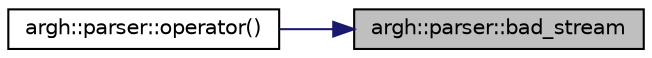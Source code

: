 digraph "argh::parser::bad_stream"
{
 // LATEX_PDF_SIZE
  edge [fontname="Helvetica",fontsize="10",labelfontname="Helvetica",labelfontsize="10"];
  node [fontname="Helvetica",fontsize="10",shape=record];
  rankdir="RL";
  Node1 [label="argh::parser::bad_stream",height=0.2,width=0.4,color="black", fillcolor="grey75", style="filled", fontcolor="black",tooltip=" "];
  Node1 -> Node2 [dir="back",color="midnightblue",fontsize="10",style="solid",fontname="Helvetica"];
  Node2 [label="argh::parser::operator()",height=0.2,width=0.4,color="black", fillcolor="white", style="filled",URL="$classargh_1_1parser.html#a34ca4079b6439ee899e1e8700763771c",tooltip=" "];
}
